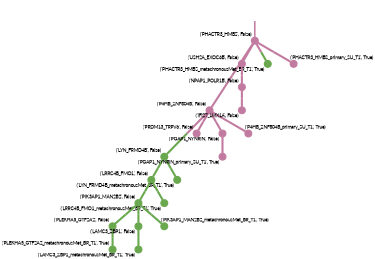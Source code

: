 strict digraph  {
graph[splines=false]; nodesep=0.7; rankdir=TB; ranksep=0.6; forcelabels=true; dpi=600; size=2.5;
0 [color="#c27ba0ff", fillcolor="#c27ba0ff", fixedsize=true, fontname=Lato, fontsize="12pt", height="0.25", label="", penwidth=3, shape=circle, style=filled, xlabel="('PHACTR3_HMBS', False)"];
1 [color="#c27ba0ff", fillcolor="#c27ba0ff", fixedsize=true, fontname=Lato, fontsize="12pt", height="0.25", label="", penwidth=3, shape=circle, style=filled, xlabel="('P4HB_ZNF804B', False)"];
4 [color="#c27ba0ff", fillcolor="#c27ba0ff", fixedsize=true, fontname=Lato, fontsize="12pt", height="0.25", label="", penwidth=3, shape=circle, style=filled, xlabel="('USH2A_EXOC6B', False)"];
12 [color="#6aa84fff", fillcolor="#6aa84fff", fixedsize=true, fontname=Lato, fontsize="12pt", height="0.25", label="", penwidth=3, shape=circle, style=filled, xlabel="('PHACTR3_HMBS_metachronousMet_BR_T1', True)"];
18 [color="#c27ba0ff", fillcolor="#c27ba0ff", fixedsize=true, fontname=Lato, fontsize="12pt", height="0.25", label="", penwidth=3, shape=circle, style=filled, xlabel="('PHACTR3_HMBS_primary_SU_T1', True)"];
2 [color="#6aa84fff", fillcolor="#6aa84fff", fixedsize=true, fontname=Lato, fontsize="12pt", height="0.25", label="", penwidth=3, shape=circle, style=filled, xlabel="('LYN_FRMD4B', False)"];
5 [color="#c27ba0ff", fillcolor="#c27ba0ff", fixedsize=true, fontname=Lato, fontsize="12pt", height="0.25", label="", penwidth=3, shape=circle, style=filled, xlabel="('PRDM13_TRPV6', False)"];
6 [color="#c27ba0ff", fillcolor="#c27ba0ff", fixedsize=true, fontname=Lato, fontsize="12pt", height="0.25", label="", penwidth=3, shape=circle, style=filled, xlabel="('PGAP1_NYNRIN', False)"];
19 [color="#c27ba0ff", fillcolor="#c27ba0ff", fixedsize=true, fontname=Lato, fontsize="12pt", height="0.25", label="", penwidth=3, shape=circle, style=filled, xlabel="('P4HB_ZNF804B_primary_SU_T1', True)"];
10 [color="#6aa84fff", fillcolor="#6aa84fff", fixedsize=true, fontname=Lato, fontsize="12pt", height="0.25", label="", penwidth=3, shape=circle, style=filled, xlabel="('LRRC4B_FMO1', False)"];
13 [color="#6aa84fff", fillcolor="#6aa84fff", fixedsize=true, fontname=Lato, fontsize="12pt", height="0.25", label="", penwidth=3, shape=circle, style=filled, xlabel="('LYN_FRMD4B_metachronousMet_BR_T1', True)"];
3 [color="#c27ba0ff", fillcolor="#c27ba0ff", fixedsize=true, fontname=Lato, fontsize="12pt", height="0.25", label="", penwidth=3, shape=circle, style=filled, xlabel="('NPAP1_POLR1B', False)"];
11 [color="#c27ba0ff", fillcolor="#c27ba0ff", fixedsize=true, fontname=Lato, fontsize="12pt", height="0.25", label="", penwidth=3, shape=circle, style=filled, xlabel="('IFI27_LMX1A', False)"];
20 [color="#c27ba0ff", fillcolor="#c27ba0ff", fixedsize=true, fontname=Lato, fontsize="12pt", height="0.25", label="", penwidth=3, shape=circle, style=filled, xlabel="('PGAP1_NYNRIN_primary_SU_T1', True)"];
7 [color="#6aa84fff", fillcolor="#6aa84fff", fixedsize=true, fontname=Lato, fontsize="12pt", height="0.25", label="", penwidth=3, shape=circle, style=filled, xlabel="('PLEKHA5_GTF2A2', False)"];
14 [color="#6aa84fff", fillcolor="#6aa84fff", fixedsize=true, fontname=Lato, fontsize="12pt", height="0.25", label="", penwidth=3, shape=circle, style=filled, xlabel="('PLEKHA5_GTF2A2_metachronousMet_BR_T1', True)"];
8 [color="#6aa84fff", fillcolor="#6aa84fff", fixedsize=true, fontname=Lato, fontsize="12pt", height="0.25", label="", penwidth=3, shape=circle, style=filled, xlabel="('LAMC3_ZBP1', False)"];
15 [color="#6aa84fff", fillcolor="#6aa84fff", fixedsize=true, fontname=Lato, fontsize="12pt", height="0.25", label="", penwidth=3, shape=circle, style=filled, xlabel="('LAMC3_ZBP1_metachronousMet_BR_T1', True)"];
9 [color="#6aa84fff", fillcolor="#6aa84fff", fixedsize=true, fontname=Lato, fontsize="12pt", height="0.25", label="", penwidth=3, shape=circle, style=filled, xlabel="('PIK3AP1_MAN2B2', False)"];
16 [color="#6aa84fff", fillcolor="#6aa84fff", fixedsize=true, fontname=Lato, fontsize="12pt", height="0.25", label="", penwidth=3, shape=circle, style=filled, xlabel="('PIK3AP1_MAN2B2_metachronousMet_BR_T1', True)"];
17 [color="#6aa84fff", fillcolor="#6aa84fff", fixedsize=true, fontname=Lato, fontsize="12pt", height="0.25", label="", penwidth=3, shape=circle, style=filled, xlabel="('LRRC4B_FMO1_metachronousMet_BR_T1', True)"];
normal [label="", penwidth=3, style=invis, xlabel="('PHACTR3_HMBS', False)"];
0 -> 1  [arrowsize=0, color="#c27ba0ff;0.5:#c27ba0ff", minlen="3.0", penwidth="5.5", style=solid];
0 -> 4  [arrowsize=0, color="#c27ba0ff;0.5:#c27ba0ff", minlen="1.3684210777282715", penwidth="5.5", style=solid];
0 -> 12  [arrowsize=0, color="#c27ba0ff;0.5:#6aa84fff", minlen="1.1315789222717285", penwidth="5.5", style=solid];
0 -> 18  [arrowsize=0, color="#c27ba0ff;0.5:#c27ba0ff", minlen="1.1315789222717285", penwidth="5.5", style=solid];
1 -> 2  [arrowsize=0, color="#c27ba0ff;0.5:#6aa84fff", minlen="2.1578946113586426", penwidth="5.5", style=solid];
1 -> 5  [arrowsize=0, color="#c27ba0ff;0.5:#c27ba0ff", minlen="1.3157894611358643", penwidth="5.5", style=solid];
1 -> 6  [arrowsize=0, color="#c27ba0ff;0.5:#c27ba0ff", minlen="1.3157894611358643", penwidth="5.5", style=solid];
1 -> 19  [arrowsize=0, color="#c27ba0ff;0.5:#c27ba0ff", minlen="1.1315789222717285", penwidth="5.5", style=solid];
4 -> 3  [arrowsize=0, color="#c27ba0ff;0.5:#c27ba0ff", minlen="1.5263158082962036", penwidth="5.5", style=solid];
2 -> 10  [arrowsize=0, color="#6aa84fff;0.5:#6aa84fff", minlen="1.263157844543457", penwidth="5.5", style=solid];
2 -> 13  [arrowsize=0, color="#6aa84fff;0.5:#6aa84fff", minlen="1.1315789222717285", penwidth="5.5", style=solid];
6 -> 20  [arrowsize=0, color="#c27ba0ff;0.5:#c27ba0ff", minlen="1.1315789222717285", penwidth="5.5", style=solid];
10 -> 9  [arrowsize=0, color="#6aa84fff;0.5:#6aa84fff", minlen="1.263157844543457", penwidth="5.5", style=solid];
10 -> 17  [arrowsize=0, color="#6aa84fff;0.5:#6aa84fff", minlen="1.1315789222717285", penwidth="5.5", style=solid];
3 -> 11  [arrowsize=0, color="#c27ba0ff;0.5:#c27ba0ff", minlen="1.263157844543457", penwidth="5.5", style=solid];
7 -> 14  [arrowsize=0, color="#6aa84fff;0.5:#6aa84fff", minlen="1.1315789222717285", penwidth="5.5", style=solid];
8 -> 15  [arrowsize=0, color="#6aa84fff;0.5:#6aa84fff", minlen="1.1315789222717285", penwidth="5.5", style=solid];
9 -> 7  [arrowsize=0, color="#6aa84fff;0.5:#6aa84fff", minlen="1.3157894611358643", penwidth="5.5", style=solid];
9 -> 8  [arrowsize=0, color="#6aa84fff;0.5:#6aa84fff", minlen="1.3157894611358643", penwidth="5.5", style=solid];
9 -> 16  [arrowsize=0, color="#6aa84fff;0.5:#6aa84fff", minlen="1.1315789222717285", penwidth="5.5", style=solid];
normal -> 0  [arrowsize=0, color="#c27ba0ff", label="", penwidth=4, style=solid];
}
